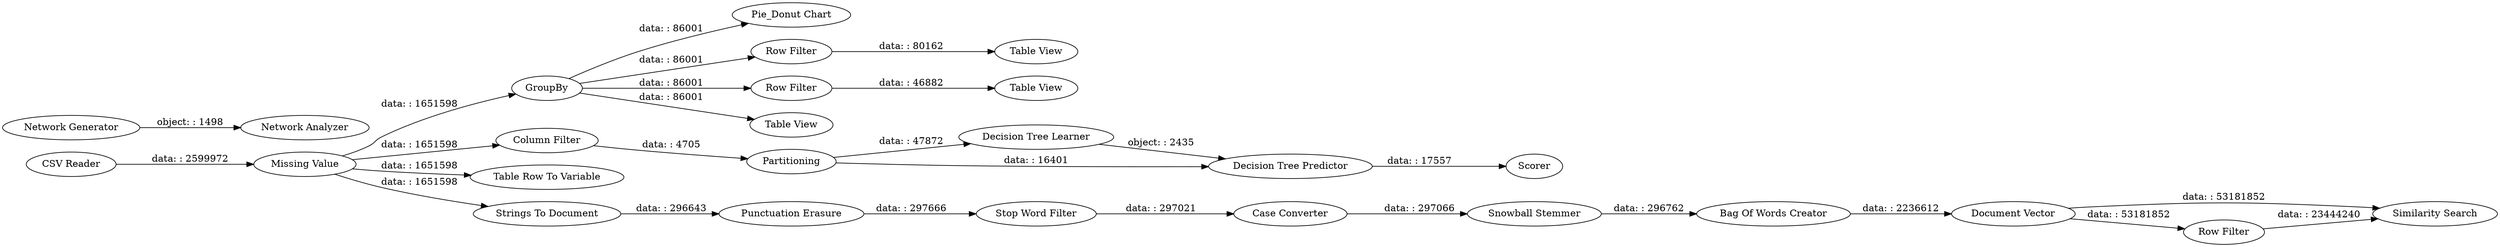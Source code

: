 digraph {
	"-6290099513719883765_3" [label=GroupBy]
	"-6290099513719883765_12" [label="Network Analyzer"]
	"-6290099513719883765_15" [label="Column Filter"]
	"-6290099513719883765_71" [label="Pie_Donut Chart"]
	"-6290099513719883765_64" [label="Decision Tree Learner"]
	"-6290099513719883765_81" [label="Row Filter"]
	"-6290099513719883765_74" [label="Punctuation Erasure"]
	"-6290099513719883765_78" [label="Document Vector"]
	"-6290099513719883765_10" [label="Table Row To Variable"]
	"-6290099513719883765_75" [label="Stop Word Filter"]
	"-6290099513719883765_65" [label="Decision Tree Predictor"]
	"-6290099513719883765_11" [label="Network Generator"]
	"-6290099513719883765_83" [label="Table View"]
	"-6290099513719883765_69" [label=Scorer]
	"-6290099513719883765_82" [label="Row Filter"]
	"-6290099513719883765_73" [label="Similarity Search"]
	"-6290099513719883765_6" [label="Table View"]
	"-6290099513719883765_72" [label="Bag Of Words Creator"]
	"-6290099513719883765_76" [label="Case Converter"]
	"-6290099513719883765_77" [label="Snowball Stemmer"]
	"-6290099513719883765_80" [label="Table View"]
	"-6290099513719883765_70" [label="Missing Value"]
	"-6290099513719883765_17" [label=Partitioning]
	"-6290099513719883765_7" [label="Strings To Document"]
	"-6290099513719883765_79" [label="Row Filter"]
	"-6290099513719883765_2" [label="CSV Reader"]
	"-6290099513719883765_3" -> "-6290099513719883765_82" [label="data: : 86001"]
	"-6290099513719883765_81" -> "-6290099513719883765_80" [label="data: : 80162"]
	"-6290099513719883765_17" -> "-6290099513719883765_64" [label="data: : 47872"]
	"-6290099513719883765_82" -> "-6290099513719883765_83" [label="data: : 46882"]
	"-6290099513719883765_75" -> "-6290099513719883765_76" [label="data: : 297021"]
	"-6290099513719883765_76" -> "-6290099513719883765_77" [label="data: : 297066"]
	"-6290099513719883765_15" -> "-6290099513719883765_17" [label="data: : 4705"]
	"-6290099513719883765_72" -> "-6290099513719883765_78" [label="data: : 2236612"]
	"-6290099513719883765_70" -> "-6290099513719883765_10" [label="data: : 1651598"]
	"-6290099513719883765_77" -> "-6290099513719883765_72" [label="data: : 296762"]
	"-6290099513719883765_64" -> "-6290099513719883765_65" [label="object: : 2435"]
	"-6290099513719883765_7" -> "-6290099513719883765_74" [label="data: : 296643"]
	"-6290099513719883765_78" -> "-6290099513719883765_73" [label="data: : 53181852"]
	"-6290099513719883765_78" -> "-6290099513719883765_79" [label="data: : 53181852"]
	"-6290099513719883765_70" -> "-6290099513719883765_15" [label="data: : 1651598"]
	"-6290099513719883765_2" -> "-6290099513719883765_70" [label="data: : 2599972"]
	"-6290099513719883765_3" -> "-6290099513719883765_6" [label="data: : 86001"]
	"-6290099513719883765_79" -> "-6290099513719883765_73" [label="data: : 23444240"]
	"-6290099513719883765_70" -> "-6290099513719883765_7" [label="data: : 1651598"]
	"-6290099513719883765_3" -> "-6290099513719883765_81" [label="data: : 86001"]
	"-6290099513719883765_70" -> "-6290099513719883765_3" [label="data: : 1651598"]
	"-6290099513719883765_3" -> "-6290099513719883765_71" [label="data: : 86001"]
	"-6290099513719883765_65" -> "-6290099513719883765_69" [label="data: : 17557"]
	"-6290099513719883765_17" -> "-6290099513719883765_65" [label="data: : 16401"]
	"-6290099513719883765_74" -> "-6290099513719883765_75" [label="data: : 297666"]
	"-6290099513719883765_11" -> "-6290099513719883765_12" [label="object: : 1498"]
	rankdir=LR
}
